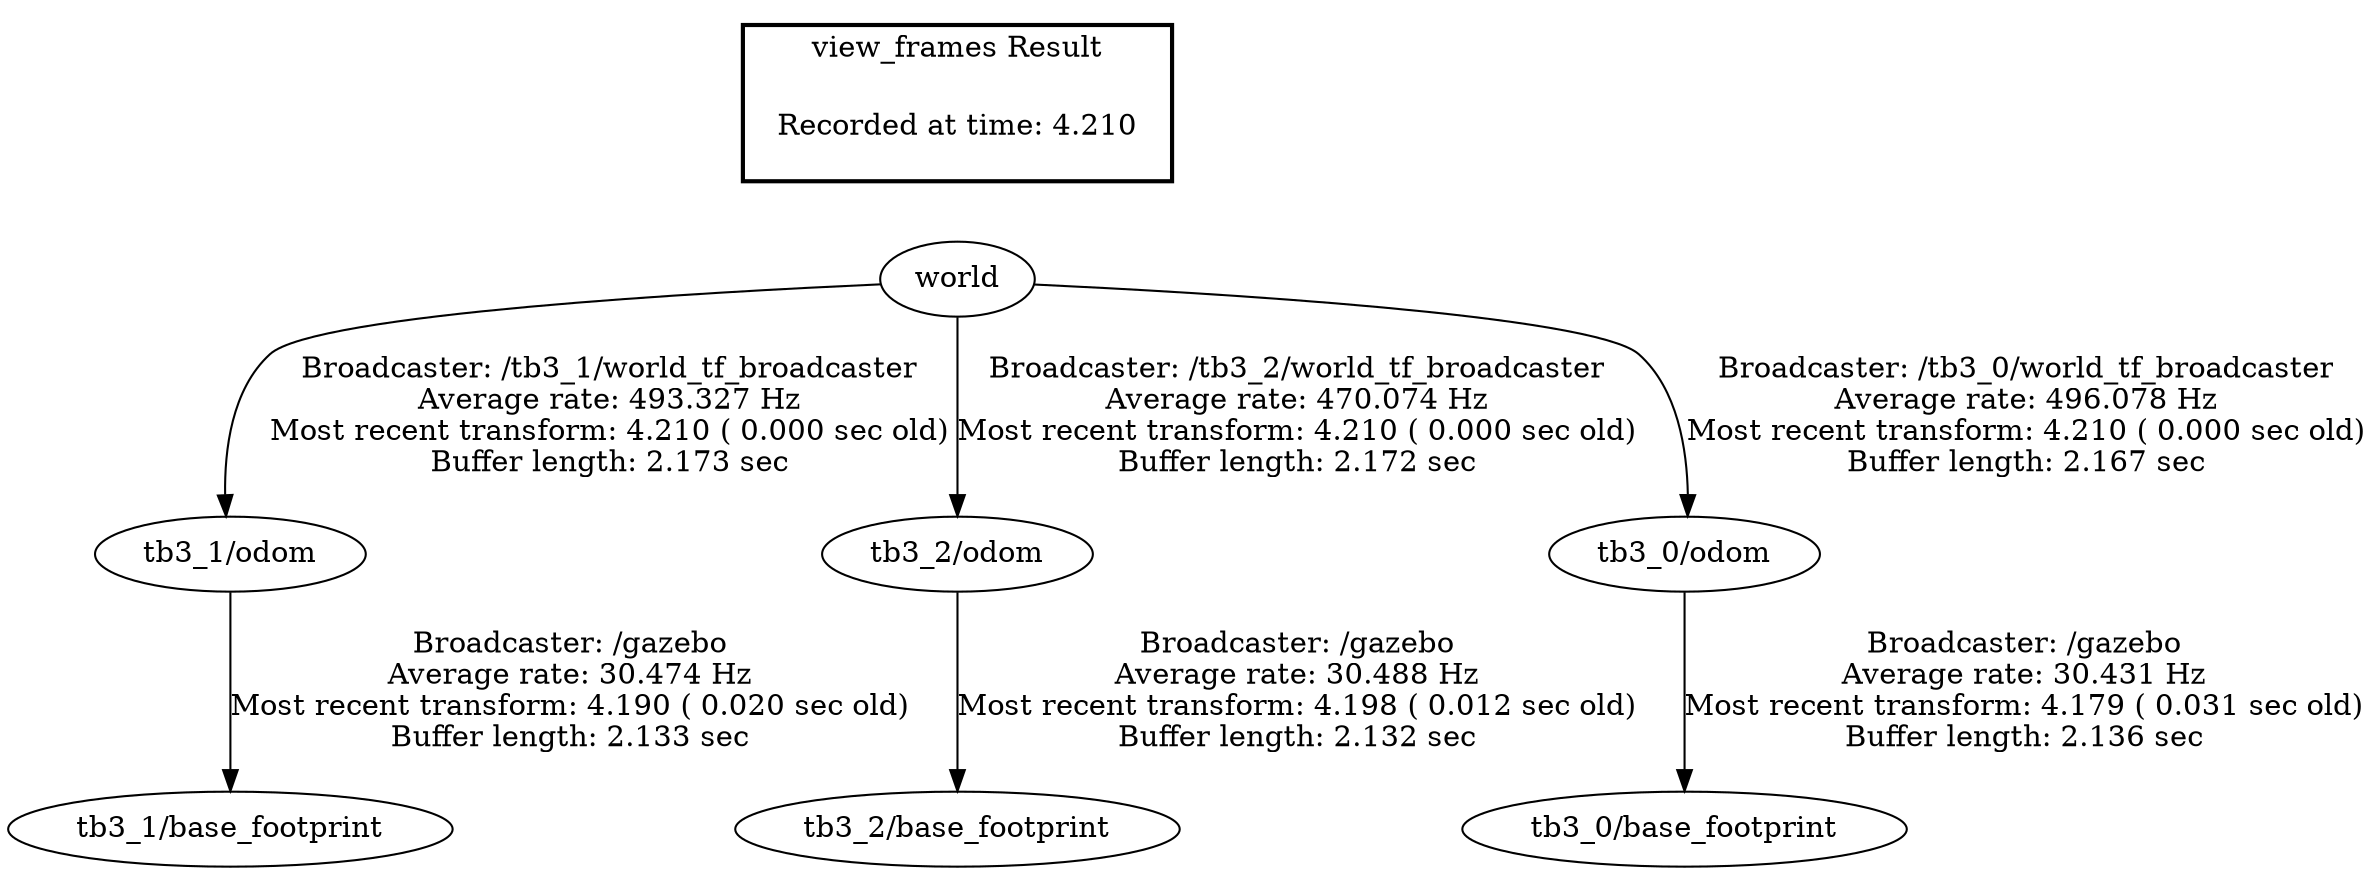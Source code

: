 digraph G {
"world" -> "tb3_1/odom"[label="Broadcaster: /tb3_1/world_tf_broadcaster\nAverage rate: 493.327 Hz\nMost recent transform: 4.210 ( 0.000 sec old)\nBuffer length: 2.173 sec\n"];
"world" -> "tb3_2/odom"[label="Broadcaster: /tb3_2/world_tf_broadcaster\nAverage rate: 470.074 Hz\nMost recent transform: 4.210 ( 0.000 sec old)\nBuffer length: 2.172 sec\n"];
"world" -> "tb3_0/odom"[label="Broadcaster: /tb3_0/world_tf_broadcaster\nAverage rate: 496.078 Hz\nMost recent transform: 4.210 ( 0.000 sec old)\nBuffer length: 2.167 sec\n"];
"tb3_0/odom" -> "tb3_0/base_footprint"[label="Broadcaster: /gazebo\nAverage rate: 30.431 Hz\nMost recent transform: 4.179 ( 0.031 sec old)\nBuffer length: 2.136 sec\n"];
"tb3_1/odom" -> "tb3_1/base_footprint"[label="Broadcaster: /gazebo\nAverage rate: 30.474 Hz\nMost recent transform: 4.190 ( 0.020 sec old)\nBuffer length: 2.133 sec\n"];
"tb3_2/odom" -> "tb3_2/base_footprint"[label="Broadcaster: /gazebo\nAverage rate: 30.488 Hz\nMost recent transform: 4.198 ( 0.012 sec old)\nBuffer length: 2.132 sec\n"];
edge [style=invis];
 subgraph cluster_legend { style=bold; color=black; label ="view_frames Result";
"Recorded at time: 4.210"[ shape=plaintext ] ;
 }->"world";
}